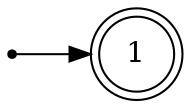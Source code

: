 // L = {w ∈ {a, b}∗ | ww = www} 

digraph G {
    rankdir=LR
    node [shape=circle]

    0 [shape=point]
    1 [shape=doublecircle]

    0 -> 1
}